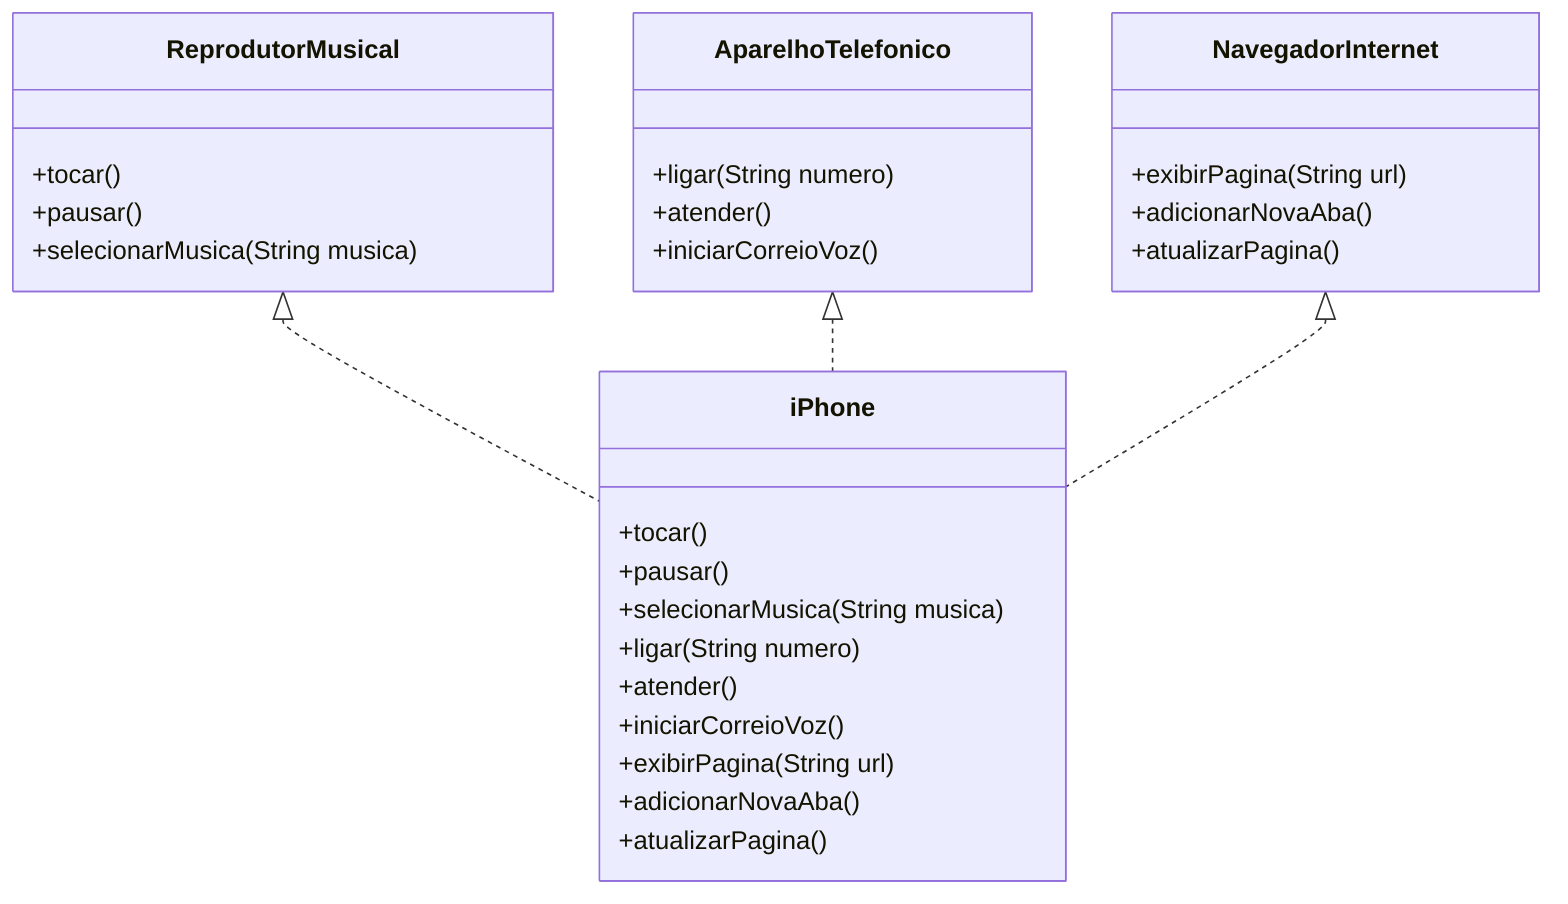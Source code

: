 classDiagram
    ReprodutorMusical <|.. iPhone
    AparelhoTelefonico <|.. iPhone
    NavegadorInternet <|.. iPhone

    class ReprodutorMusical {
        +tocar()
        +pausar()
        +selecionarMusica(String musica)
    }

    class AparelhoTelefonico {
        +ligar(String numero)
        +atender()
        +iniciarCorreioVoz()
    }

    class NavegadorInternet {
        +exibirPagina(String url)
        +adicionarNovaAba()
        +atualizarPagina()
    }

    class iPhone {
        +tocar()
        +pausar()
        +selecionarMusica(String musica)
        +ligar(String numero)
        +atender()
        +iniciarCorreioVoz()
        +exibirPagina(String url)
        +adicionarNovaAba()
        +atualizarPagina()
    }